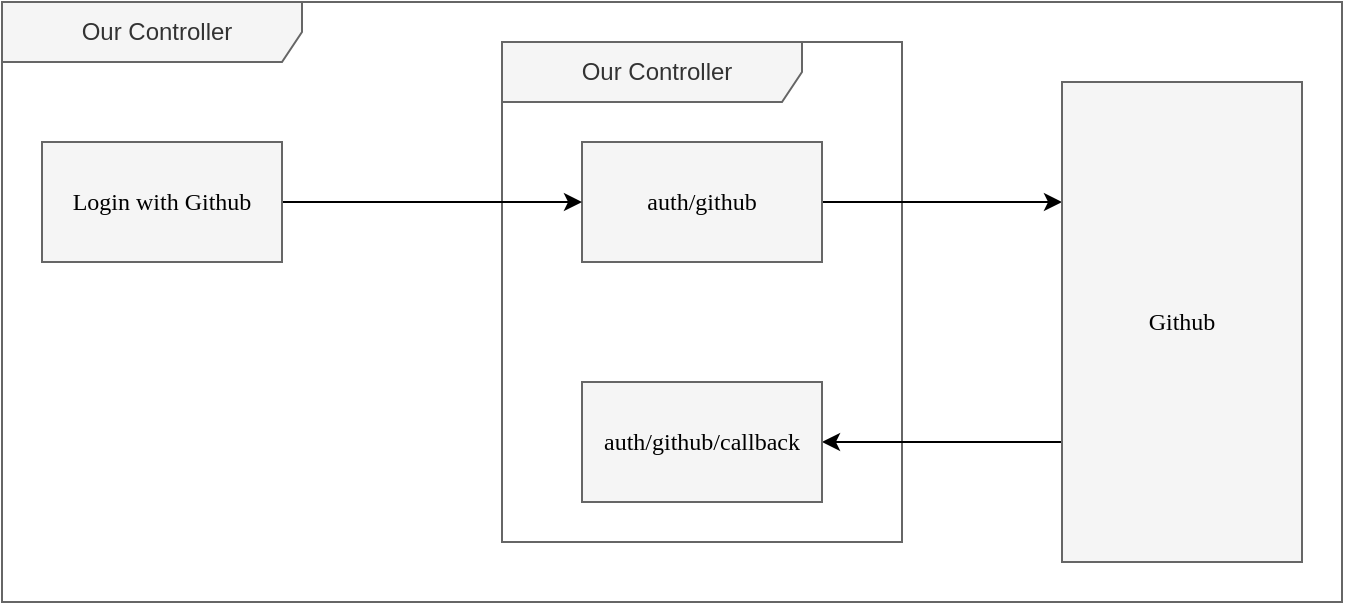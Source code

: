 <mxfile>
    <diagram id="hVWNacycG0EmZBMDkKeU" name="Phoenix">
        <mxGraphModel dx="180" dy="771" grid="1" gridSize="10" guides="1" tooltips="1" connect="1" arrows="1" fold="1" page="1" pageScale="1" pageWidth="850" pageHeight="1100" background="#FFFFFF" math="0" shadow="0">
            <root>
                <mxCell id="0"/>
                <mxCell id="1" parent="0"/>
                <mxCell id="77" value="Our Controller" style="shape=umlFrame;whiteSpace=wrap;html=1;width=150;height=30;boundedLbl=1;verticalAlign=middle;align=center;spacingLeft=5;rounded=0;sketch=0;fontColor=#333333;strokeColor=#666666;fillColor=#f5f5f5;" vertex="1" parent="1">
                    <mxGeometry x="880" y="40" width="670" height="300" as="geometry"/>
                </mxCell>
                <mxCell id="48" value="Our Controller" style="shape=umlFrame;whiteSpace=wrap;html=1;width=150;height=30;boundedLbl=1;verticalAlign=middle;align=center;spacingLeft=5;rounded=0;sketch=0;fontColor=#333333;strokeColor=#666666;fillColor=#f5f5f5;" parent="1" vertex="1">
                    <mxGeometry x="1130" y="60" width="200" height="250" as="geometry"/>
                </mxCell>
                <mxCell id="73" style="edgeStyle=orthogonalEdgeStyle;rounded=1;orthogonalLoop=1;jettySize=auto;html=1;entryX=0;entryY=0.25;entryDx=0;entryDy=0;strokeColor=#000000;" parent="1" source="50" target="71" edge="1">
                    <mxGeometry relative="1" as="geometry"/>
                </mxCell>
                <mxCell id="50" value="auth/github" style="rounded=0;whiteSpace=wrap;html=1;fillColor=#f5f5f5;strokeColor=#666666;fontColor=#000000;fontFamily=Verdana;" parent="1" vertex="1">
                    <mxGeometry x="1170" y="110" width="120" height="60" as="geometry"/>
                </mxCell>
                <mxCell id="74" style="edgeStyle=orthogonalEdgeStyle;rounded=1;orthogonalLoop=1;jettySize=auto;html=1;strokeColor=#000000;exitX=0;exitY=0.75;exitDx=0;exitDy=0;" parent="1" source="71" edge="1">
                    <mxGeometry relative="1" as="geometry">
                        <mxPoint x="1290" y="260" as="targetPoint"/>
                    </mxGeometry>
                </mxCell>
                <mxCell id="51" value="auth/github/callback" style="rounded=0;whiteSpace=wrap;html=1;fillColor=#f5f5f5;strokeColor=#666666;fontColor=#000000;fontFamily=Verdana;" parent="1" vertex="1">
                    <mxGeometry x="1170" y="230" width="120" height="60" as="geometry"/>
                </mxCell>
                <mxCell id="71" value="Github" style="rounded=0;whiteSpace=wrap;html=1;fillColor=#f5f5f5;strokeColor=#666666;fontColor=#000000;fontFamily=Verdana;" parent="1" vertex="1">
                    <mxGeometry x="1410" y="80" width="120" height="240" as="geometry"/>
                </mxCell>
                <mxCell id="76" style="edgeStyle=orthogonalEdgeStyle;rounded=1;orthogonalLoop=1;jettySize=auto;html=1;strokeColor=#000000;" parent="1" source="75" target="50" edge="1">
                    <mxGeometry relative="1" as="geometry"/>
                </mxCell>
                <mxCell id="75" value="Login with Github" style="rounded=0;whiteSpace=wrap;html=1;fillColor=#f5f5f5;strokeColor=#666666;fontColor=#000000;fontFamily=Verdana;" parent="1" vertex="1">
                    <mxGeometry x="900" y="110" width="120" height="60" as="geometry"/>
                </mxCell>
            </root>
        </mxGraphModel>
    </diagram>
</mxfile>